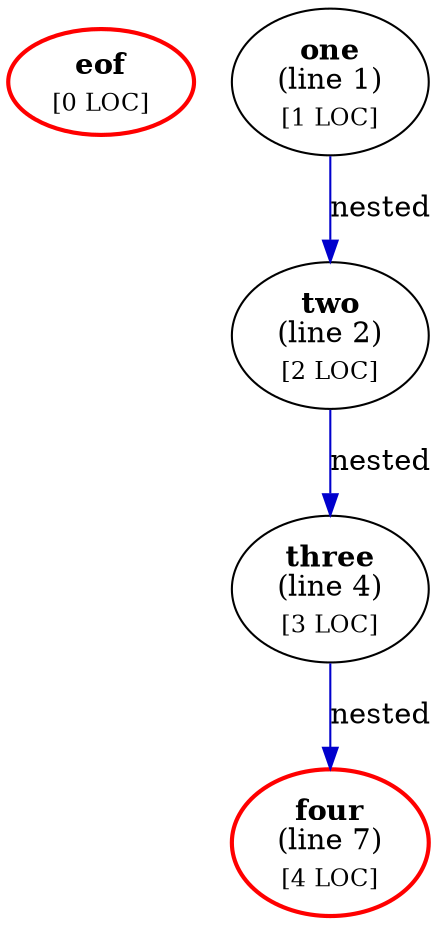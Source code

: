 digraph g {
"eof" [label=<<b>eof</b><br/><sub>[0 LOC]</sub>>,color=red,penwidth=2]
"four" [label=<<b>four</b><br/>(line 7)<br/><sub>[4 LOC]</sub>>,color=red,penwidth=2]
"one" [label=<<b>one</b><br/>(line 1)<br/><sub>[1 LOC]</sub>>]
"one" -> "two" [label=nested,color=blue3]
"three" [label=<<b>three</b><br/>(line 4)<br/><sub>[3 LOC]</sub>>]
"three" -> "four" [label=nested,color=blue3]
"two" [label=<<b>two</b><br/>(line 2)<br/><sub>[2 LOC]</sub>>]
"two" -> "three" [label=nested,color=blue3]
}
